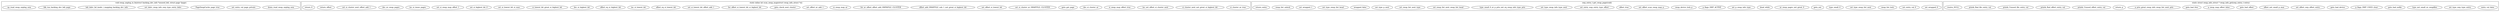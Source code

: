 digraph swapfile_c{
	subgraph cluster_swap_unplug_io_fn{
		label="void swap_unplug_io_fn(struct backing_dev_info *unused_bdi, struct page *page)";
		down_read_swap_unplug_sem[label="down_read_swap_unplug_sem"];
		set_entry_val_page_private[label="set_entry_val_page_private"];
		PageSwapCache_page_true[label="PageSwapCache_page_true"];
		set_bdev_swap_info_swp_type_entry_bdev[label="set_bdev_swap_info_swp_type_entry_bdev"];
		bdi_bdev_bd_inode_i_mapping_backing_dev_info[label="bdi_bdev_bd_inode_i_mapping_backing_dev_info"];
		blk_run_backing_dev_bdi_page[label="blk_run_backing_dev_bdi_page"];
		up_read_swap_unplug_sem[label="up_read_swap_unplug_sem"];
	}

	subgraph cluster_scan_swap_map{
		label="static inline int scan_swap_map(struct swap_info_struct *si)";
		si_cluster_nr_true[label="si_cluster_nr_true"];
		si_cluster_next_not_great_si_highest_bit[label="si_cluster_next_not_great_si_highest_bit"];
		inc_set_offset_si_cluster_next[label="inc_set_offset_si_cluster_next"];
		si_swap_map_offset_true[label="si_swap_map_offset_true"];
		dec_si_cluster_nr[label="dec_si_cluster_nr"];
		goto_got_page[label="goto_got_page"];
		set_si_cluster_nr_SWAPFILE_CLUSTER[label="set_si_cluster_nr_SWAPFILE_CLUSTER"];
		set_offset_si_lowest_bit[label="set_offset_si_lowest_bit"];
		offset_add_SWAPFILE_sub_1_not_great_si_highest_bit[label="offset_add_SWAPFILE_sub_1_not_great_si_highest_bit"];
		for_nr_offset_offset_add_SWPAFILE_CLUSTER[label="for_nr_offset_offset_add_SWPAFILE_CLUSTER"];
		si_swap_map_nr[label="si_swap_map_nr"];
		set_offset_nr_add_1[label="set_offset_nr_add_1"];
		goto_check_next_cluster[label="goto_check_next_cluster"];
		goto_got_page[label="goto_got_page"];
		for_offset_si_lowest_bit_si_highest_bit[label="for_offset_si_lowest_bit_si_highest_bit"];
		si_swap_map_offset_true[label="si_swap_map_offset_true"];
		set_si_lowest_bit_offset_add_1[label="set_si_lowest_bit_offset_add_1"];
		offset_eq_si_lowest_bit[label="offset_eq_si_lowest_bit"];
		inc_si_lowest_bit[label="inc_si_lowest_bit"];
		offset_eq_si_highest_bit[label="offset_eq_si_highest_bit"];
		dec_si_highest_bit[label="dec_si_highest_bit"];
		si_lowest_bit_great_si_highest_bit[label="si_lowest_bit_great_si_highest_bit"];
		set_si_lowest_bit_si_max[label="set_si_lowest_bit_si_max"];
		set_si_highest_bit_0[label="set_si_highest_bit_0"];
		set_si_swap_map_offset_1[label="set_si_swap_map_offset_1"];
		inc_si_inuse_pages[label="inc_si_inuse_pages"];
		dec_nr_swap_pages[label="dec_nr_swap_pages"];
		set_si_cluster_next_offset_add_1[label="set_si_cluster_next_offset_add_1"];
		return_offset[label="return_offset"];
		set_si_lowest_bit_si_max[label="set_si_lowest_bit_si_max"];
		set_si_highest_bit_0[label="set_si_highest_bit_0"];
		return_0[label="return_0"];
	}

	subgraph cluster_get_swap_page{
		label="swp_entry_t get_swap_page(void)";
		set_wrapped_0[label="set_wrapped_0"];
		set_entry_val_0[label="set_entry_val_0"];
		swap_list_lock[label="swap_list_lock"];
		set_type_swap_list_next[label="set_type_swap_list_next"];
		type_small_0[label="type_small_0"];
		goto_out[label="goto_out"];
		nr_swap_pages_not_great_0[label="nr_swap_pages_not_great_0"];
		goto_out[label="goto_out"];
		dead_while[label="dead_while"];
		set_p_swap_info_type[label="set_p_swap_info_type"];
		p_flags_SWP_ACTIVE[label="p_flags_SWP_ACTIVE"];
		swap_device_lock_p[label="swap_device_lock_p"];
		set_offset_scan_swap_map_p[label="set_offset_scan_swap_map_p"];
		offset_true[label="offset_true"];
		set_entry_wap_entry_type_offset[label="set_entry_wap_entry_type_offset"];
		set_type_swap_info_type_next[label="set_type_swap_info_type_next"];
		type_small_0_or_p_prio_not_eq_swap_info_type_prio[label="type_small_0_or_p_prio_not_eq_swap_info_type_prio"];
		set_swap_list_next_swap_list_head[label="set_swap_list_next_swap_list_head"];
		set_swap_list_next_type[label="set_swap_list_next_type"];
		goto_out[label="goto_out"];
		set_type_p_next[label="set_type_p_next"];
		wrapped_false[label="wrapped_false"];
		type_small_0_or_p_prio_not_eq_swap_info_type_prio[label="type_small_0_or_p_prio_not_eq_swap_info_type_prio"];
		set_type_swap_list_head[label="set_type_swap_list_head"];
		set_wrapped_1[label="set_wrapped_1"];
		type_small_0[label="type_small_0"];
		goto_out[label="goto_out"];
		swap_list_unlock[label="swap_list_unlock"];
		return_entry[label="return_entry"];
	}

	subgraph cluster_swap_info_get{
		label="static struct swap_info_struct * swap_info_get(swp_entry_t entry)";
		entry_val_false[label="entry_val_false"];
		goto_out[label="goto_out"];
		set_type_swp_type_entry[label="set_type_swp_type_entry"];
		type_not_small_nr_swapfiles[label="type_not_small_nr_swapfiles"];
		goto_bad_nofile[label="goto_bad_nofile"];
		set_p_swap_info_type[label="set_p_swap_info_type"];
		p_flags_SWP_USED_clear[label="p_flags_SWP_USED_clear"];
		goto_bad_device[label="goto_bad_device"];
		set_offset_swp_offset_entry[label="set_offset_swp_offset_entry"];
		offset_not_small_p_max[label="offset_not_small_p_max"];
		goto_bad_offset[label="goto_bad_offset"];
		p_swap_map_offset_false[label="p_swap_map_offset_false"];
		goto_bad_free[label="goto_bad_free"];
		swap_list_lock[label="swap_list_lock"];
		p_prio_great_swap_info_swap_list_next_prio[label="p_prio_great_swap_info_swap_list_next_prio"];
		set_swap_list_next_type[label="set_swap_list_next_type"];
		swap_device_lock_p[label="swap_device_lock_p"];
		return_p[label="return_p"];
		printk_Unused_offset_entry_val[label="printk_Unused_offset_entry_val"];
		goto_out[label="goto_out"];
		printk_Bad_offset_entry_val[label="printk_Bad_offset_entry_val"];
		printk_Unused_file_entry_val[label="printk_Unused_file_entry_val"];
		printk_Bad_file_entry_val[label="printk_Bad_file_entry_val"];
		reutrn_NULL[label="reutrn_NULL"];
	}

	subgraph cluster_swap_info_put{
label=""
	}
}
